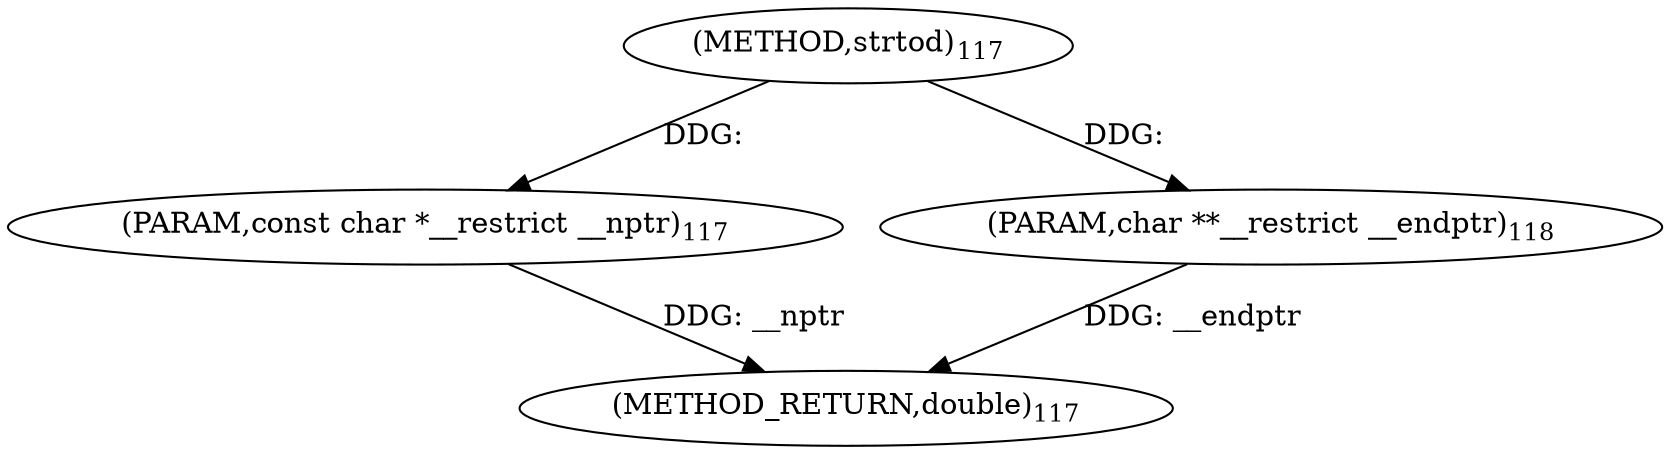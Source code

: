 digraph "strtod" {  
"4691" [label = <(METHOD,strtod)<SUB>117</SUB>> ]
"4694" [label = <(METHOD_RETURN,double)<SUB>117</SUB>> ]
"4692" [label = <(PARAM,const char *__restrict __nptr)<SUB>117</SUB>> ]
"4693" [label = <(PARAM,char **__restrict __endptr)<SUB>118</SUB>> ]
  "4692" -> "4694"  [ label = "DDG: __nptr"] 
  "4693" -> "4694"  [ label = "DDG: __endptr"] 
  "4691" -> "4692"  [ label = "DDG: "] 
  "4691" -> "4693"  [ label = "DDG: "] 
}
